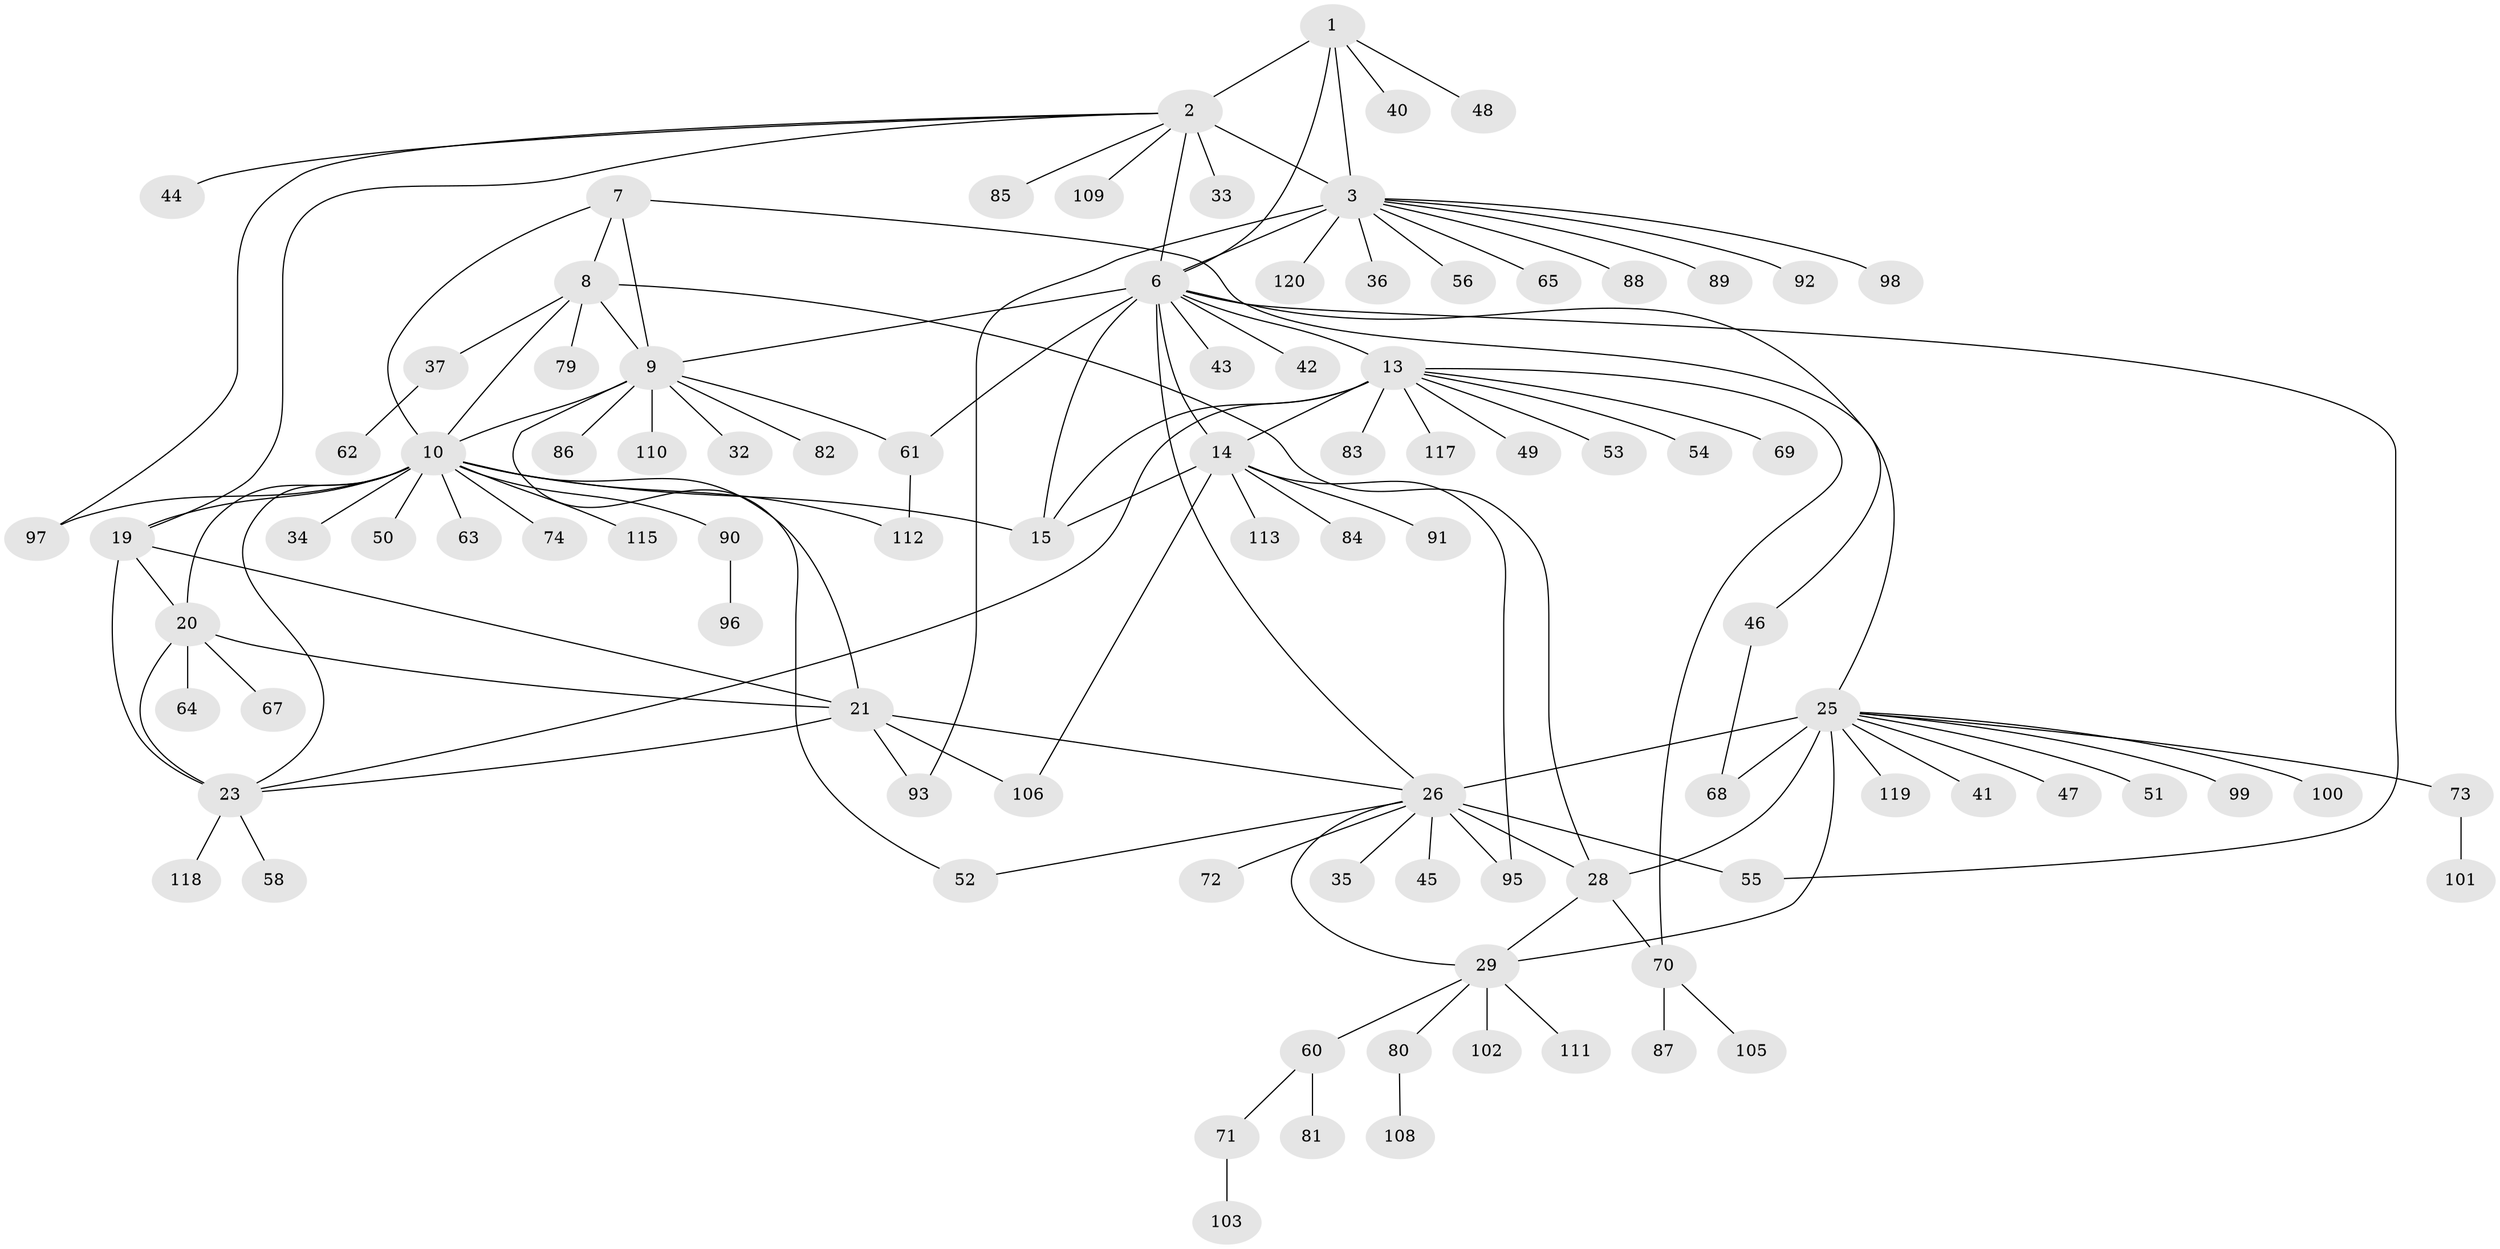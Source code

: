 // original degree distribution, {8: 0.016666666666666666, 5: 0.008333333333333333, 9: 0.05, 10: 0.025, 11: 0.025, 6: 0.06666666666666667, 7: 0.03333333333333333, 12: 0.016666666666666666, 13: 0.008333333333333333, 2: 0.13333333333333333, 1: 0.5583333333333333, 3: 0.05, 4: 0.008333333333333333}
// Generated by graph-tools (version 1.1) at 2025/42/03/06/25 10:42:14]
// undirected, 94 vertices, 127 edges
graph export_dot {
graph [start="1"]
  node [color=gray90,style=filled];
  1 [super="+76"];
  2 [super="+5"];
  3 [super="+4"];
  6 [super="+17"];
  7 [super="+31"];
  8 [super="+11"];
  9 [super="+12"];
  10 [super="+22"];
  13 [super="+18"];
  14 [super="+16"];
  15 [super="+107"];
  19 [super="+66"];
  20 [super="+24"];
  21 [super="+38"];
  23 [super="+104"];
  25 [super="+27"];
  26 [super="+30"];
  28;
  29 [super="+114"];
  32;
  33;
  34;
  35;
  36;
  37 [super="+39"];
  40;
  41 [super="+94"];
  42;
  43;
  44;
  45;
  46 [super="+57"];
  47;
  48;
  49;
  50;
  51;
  52;
  53;
  54;
  55 [super="+59"];
  56;
  58;
  60 [super="+77"];
  61;
  62;
  63;
  64;
  65;
  67;
  68 [super="+78"];
  69;
  70 [super="+75"];
  71;
  72;
  73;
  74;
  79;
  80;
  81;
  82;
  83;
  84;
  85;
  86;
  87;
  88;
  89;
  90;
  91;
  92;
  93 [super="+116"];
  95;
  96;
  97;
  98;
  99;
  100;
  101;
  102;
  103;
  105;
  106;
  108;
  109;
  110;
  111;
  112;
  113;
  115;
  117;
  118;
  119;
  120;
  1 -- 2 [weight=2];
  1 -- 3 [weight=2];
  1 -- 6;
  1 -- 40;
  1 -- 48;
  2 -- 3 [weight=4];
  2 -- 6 [weight=2];
  2 -- 33;
  2 -- 97;
  2 -- 44;
  2 -- 109;
  2 -- 19;
  2 -- 85;
  3 -- 6 [weight=2];
  3 -- 56;
  3 -- 65;
  3 -- 92;
  3 -- 98;
  3 -- 36;
  3 -- 88;
  3 -- 89;
  3 -- 120;
  3 -- 93;
  6 -- 26;
  6 -- 55;
  6 -- 9;
  6 -- 42;
  6 -- 43;
  6 -- 13 [weight=2];
  6 -- 14 [weight=2];
  6 -- 15;
  6 -- 25;
  6 -- 61;
  7 -- 8 [weight=2];
  7 -- 9 [weight=2];
  7 -- 10;
  7 -- 46;
  8 -- 9 [weight=4];
  8 -- 10 [weight=2];
  8 -- 37;
  8 -- 79;
  8 -- 28;
  9 -- 10 [weight=2];
  9 -- 32;
  9 -- 52;
  9 -- 86;
  9 -- 110;
  9 -- 82;
  9 -- 61;
  10 -- 15;
  10 -- 34;
  10 -- 74;
  10 -- 90;
  10 -- 97;
  10 -- 112;
  10 -- 50;
  10 -- 19;
  10 -- 20 [weight=2];
  10 -- 21 [weight=2];
  10 -- 115;
  10 -- 23;
  10 -- 63;
  13 -- 14 [weight=4];
  13 -- 15 [weight=2];
  13 -- 54;
  13 -- 69;
  13 -- 70;
  13 -- 49;
  13 -- 83;
  13 -- 53;
  13 -- 117;
  13 -- 23;
  14 -- 15 [weight=2];
  14 -- 84;
  14 -- 91;
  14 -- 95;
  14 -- 106;
  14 -- 113;
  19 -- 20 [weight=2];
  19 -- 21;
  19 -- 23;
  20 -- 21 [weight=2];
  20 -- 23 [weight=2];
  20 -- 64;
  20 -- 67;
  21 -- 23;
  21 -- 26;
  21 -- 106;
  21 -- 93;
  23 -- 58;
  23 -- 118;
  25 -- 26 [weight=4];
  25 -- 28 [weight=2];
  25 -- 29 [weight=2];
  25 -- 41;
  25 -- 47;
  25 -- 68;
  25 -- 73;
  25 -- 99;
  25 -- 100;
  25 -- 119;
  25 -- 51;
  26 -- 28 [weight=2];
  26 -- 29 [weight=2];
  26 -- 35;
  26 -- 52;
  26 -- 55;
  26 -- 72;
  26 -- 95;
  26 -- 45;
  28 -- 29;
  28 -- 70;
  29 -- 60;
  29 -- 80;
  29 -- 102;
  29 -- 111;
  37 -- 62;
  46 -- 68;
  60 -- 71;
  60 -- 81;
  61 -- 112;
  70 -- 105;
  70 -- 87;
  71 -- 103;
  73 -- 101;
  80 -- 108;
  90 -- 96;
}
